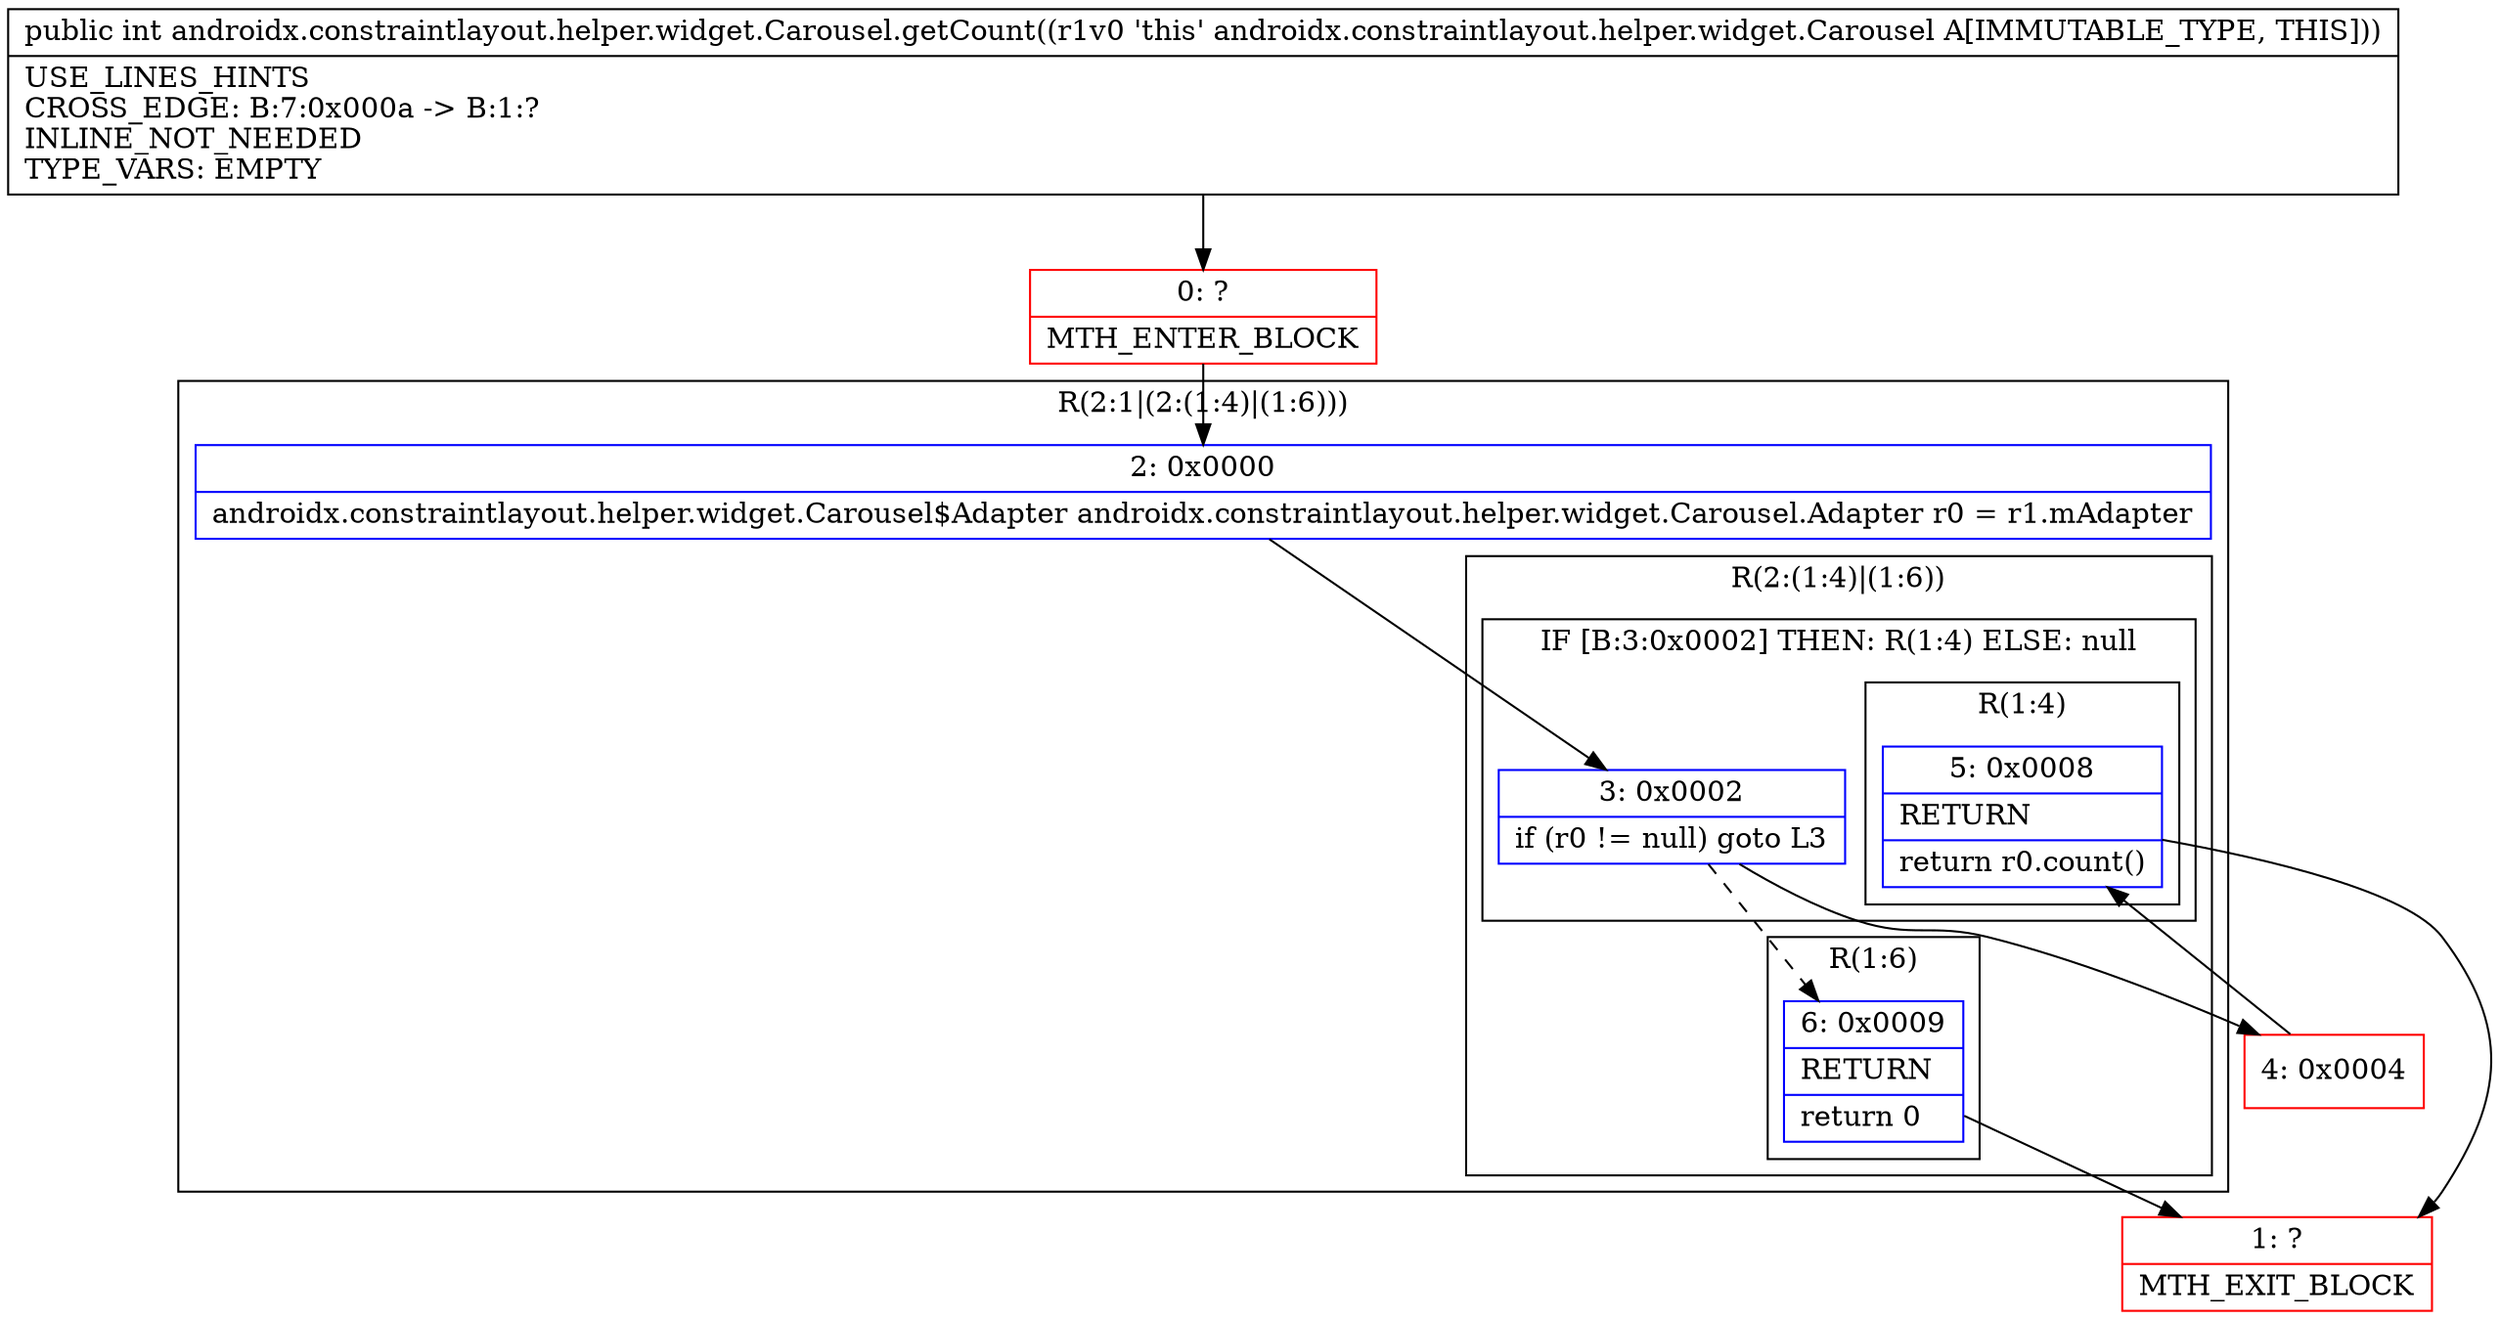 digraph "CFG forandroidx.constraintlayout.helper.widget.Carousel.getCount()I" {
subgraph cluster_Region_1390340065 {
label = "R(2:1|(2:(1:4)|(1:6)))";
node [shape=record,color=blue];
Node_2 [shape=record,label="{2\:\ 0x0000|androidx.constraintlayout.helper.widget.Carousel$Adapter androidx.constraintlayout.helper.widget.Carousel.Adapter r0 = r1.mAdapter\l}"];
subgraph cluster_Region_481650834 {
label = "R(2:(1:4)|(1:6))";
node [shape=record,color=blue];
subgraph cluster_IfRegion_1401963224 {
label = "IF [B:3:0x0002] THEN: R(1:4) ELSE: null";
node [shape=record,color=blue];
Node_3 [shape=record,label="{3\:\ 0x0002|if (r0 != null) goto L3\l}"];
subgraph cluster_Region_2141935355 {
label = "R(1:4)";
node [shape=record,color=blue];
Node_5 [shape=record,label="{5\:\ 0x0008|RETURN\l|return r0.count()\l}"];
}
}
subgraph cluster_Region_1478792702 {
label = "R(1:6)";
node [shape=record,color=blue];
Node_6 [shape=record,label="{6\:\ 0x0009|RETURN\l|return 0\l}"];
}
}
}
Node_0 [shape=record,color=red,label="{0\:\ ?|MTH_ENTER_BLOCK\l}"];
Node_4 [shape=record,color=red,label="{4\:\ 0x0004}"];
Node_1 [shape=record,color=red,label="{1\:\ ?|MTH_EXIT_BLOCK\l}"];
MethodNode[shape=record,label="{public int androidx.constraintlayout.helper.widget.Carousel.getCount((r1v0 'this' androidx.constraintlayout.helper.widget.Carousel A[IMMUTABLE_TYPE, THIS]))  | USE_LINES_HINTS\lCROSS_EDGE: B:7:0x000a \-\> B:1:?\lINLINE_NOT_NEEDED\lTYPE_VARS: EMPTY\l}"];
MethodNode -> Node_0;Node_2 -> Node_3;
Node_3 -> Node_4;
Node_3 -> Node_6[style=dashed];
Node_5 -> Node_1;
Node_6 -> Node_1;
Node_0 -> Node_2;
Node_4 -> Node_5;
}

